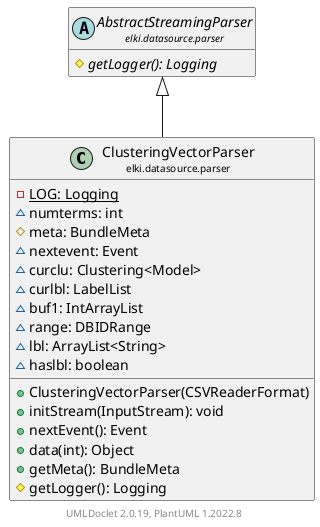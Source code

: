 @startuml
    remove .*\.(Instance|Par|Parameterizer|Factory)$
    set namespaceSeparator none
    hide empty fields
    hide empty methods

    class "<size:14>ClusteringVectorParser\n<size:10>elki.datasource.parser" as elki.datasource.parser.ClusteringVectorParser [[ClusteringVectorParser.html]] {
        {static} -LOG: Logging
        ~numterms: int
        #meta: BundleMeta
        ~nextevent: Event
        ~curclu: Clustering<Model>
        ~curlbl: LabelList
        ~buf1: IntArrayList
        ~range: DBIDRange
        ~lbl: ArrayList<String>
        ~haslbl: boolean
        +ClusteringVectorParser(CSVReaderFormat)
        +initStream(InputStream): void
        +nextEvent(): Event
        +data(int): Object
        +getMeta(): BundleMeta
        #getLogger(): Logging
    }

    abstract class "<size:14>AbstractStreamingParser\n<size:10>elki.datasource.parser" as elki.datasource.parser.AbstractStreamingParser [[AbstractStreamingParser.html]] {
        {abstract} #getLogger(): Logging
    }
    class "<size:14>ClusteringVectorParser.Par\n<size:10>elki.datasource.parser" as elki.datasource.parser.ClusteringVectorParser.Par [[ClusteringVectorParser.Par.html]]

    elki.datasource.parser.AbstractStreamingParser <|-- elki.datasource.parser.ClusteringVectorParser
    elki.datasource.parser.ClusteringVectorParser +-- elki.datasource.parser.ClusteringVectorParser.Par

    center footer UMLDoclet 2.0.19, PlantUML 1.2022.8
@enduml

